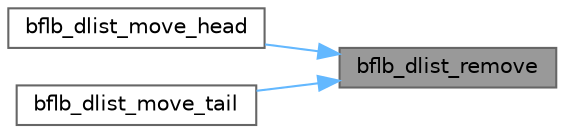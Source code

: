 digraph "bflb_dlist_remove"
{
 // LATEX_PDF_SIZE
  bgcolor="transparent";
  edge [fontname=Helvetica,fontsize=10,labelfontname=Helvetica,labelfontsize=10];
  node [fontname=Helvetica,fontsize=10,shape=box,height=0.2,width=0.4];
  rankdir="RL";
  Node1 [label="bflb_dlist_remove",height=0.2,width=0.4,color="gray40", fillcolor="grey60", style="filled", fontcolor="black",tooltip="remove node from list."];
  Node1 -> Node2 [dir="back",color="steelblue1",style="solid"];
  Node2 [label="bflb_dlist_move_head",height=0.2,width=0.4,color="grey40", fillcolor="white", style="filled",URL="$bflb__list_8h.html#af16594cec22f734cfec404430c19eea6",tooltip="move node from list."];
  Node1 -> Node3 [dir="back",color="steelblue1",style="solid"];
  Node3 [label="bflb_dlist_move_tail",height=0.2,width=0.4,color="grey40", fillcolor="white", style="filled",URL="$bflb__list_8h.html#af1a007ea203719ccb6b9c16ab626807c",tooltip="move node from list."];
}
